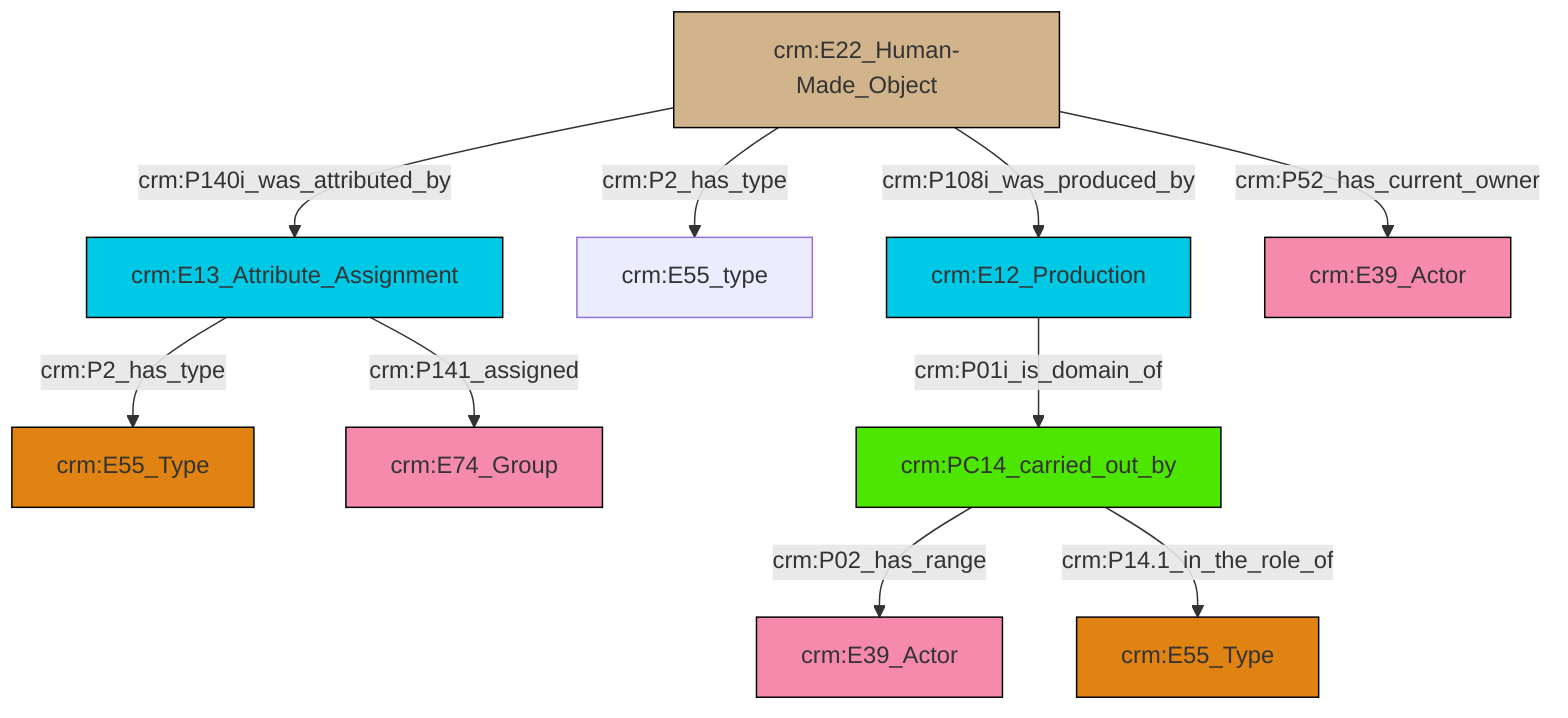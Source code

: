 graph TD
classDef Literal fill:#f2f2f2,stroke:#000000;
classDef CRM_Entity fill:#FFFFFF,stroke:#000000;
classDef Temporal_Entity fill:#00C9E6, stroke:#000000;
classDef Type fill:#E18312, stroke:#000000;
classDef Time-Span fill:#2C9C91, stroke:#000000;
classDef Appellation fill:#FFEB7F, stroke:#000000;
classDef Place fill:#008836, stroke:#000000;
classDef Persistent_Item fill:#B266B2, stroke:#000000;
classDef Conceptual_Object fill:#FFD700, stroke:#000000;
classDef Physical_Thing fill:#D2B48C, stroke:#000000;
classDef Actor fill:#f58aad, stroke:#000000;
classDef PC_Classes fill:#4ce600, stroke:#000000;
classDef Multi fill:#cccccc,stroke:#000000;

0["crm:E13_Attribute_Assignment"]:::Temporal_Entity -->|crm:P2_has_type| 1["crm:E55_Type"]:::Type
0["crm:E13_Attribute_Assignment"]:::Temporal_Entity -->|crm:P141_assigned| 2["crm:E74_Group"]:::Actor
6["crm:E22_Human-Made_Object"]:::Physical_Thing -->|crm:P2_has_type| 7["crm:E55_type"]:::Default
3["crm:PC14_carried_out_by"]:::PC_Classes -->|crm:P02_has_range| 8["crm:E39_Actor"]:::Actor
10["crm:E12_Production"]:::Temporal_Entity -->|crm:P01i_is_domain_of| 3["crm:PC14_carried_out_by"]:::PC_Classes
3["crm:PC14_carried_out_by"]:::PC_Classes -->|crm:P14.1_in_the_role_of| 14["crm:E55_Type"]:::Type
6["crm:E22_Human-Made_Object"]:::Physical_Thing -->|crm:P108i_was_produced_by| 10["crm:E12_Production"]:::Temporal_Entity
6["crm:E22_Human-Made_Object"]:::Physical_Thing -->|crm:P140i_was_attributed_by| 0["crm:E13_Attribute_Assignment"]:::Temporal_Entity
6["crm:E22_Human-Made_Object"]:::Physical_Thing -->|crm:P52_has_current_owner| 17["crm:E39_Actor"]:::Actor